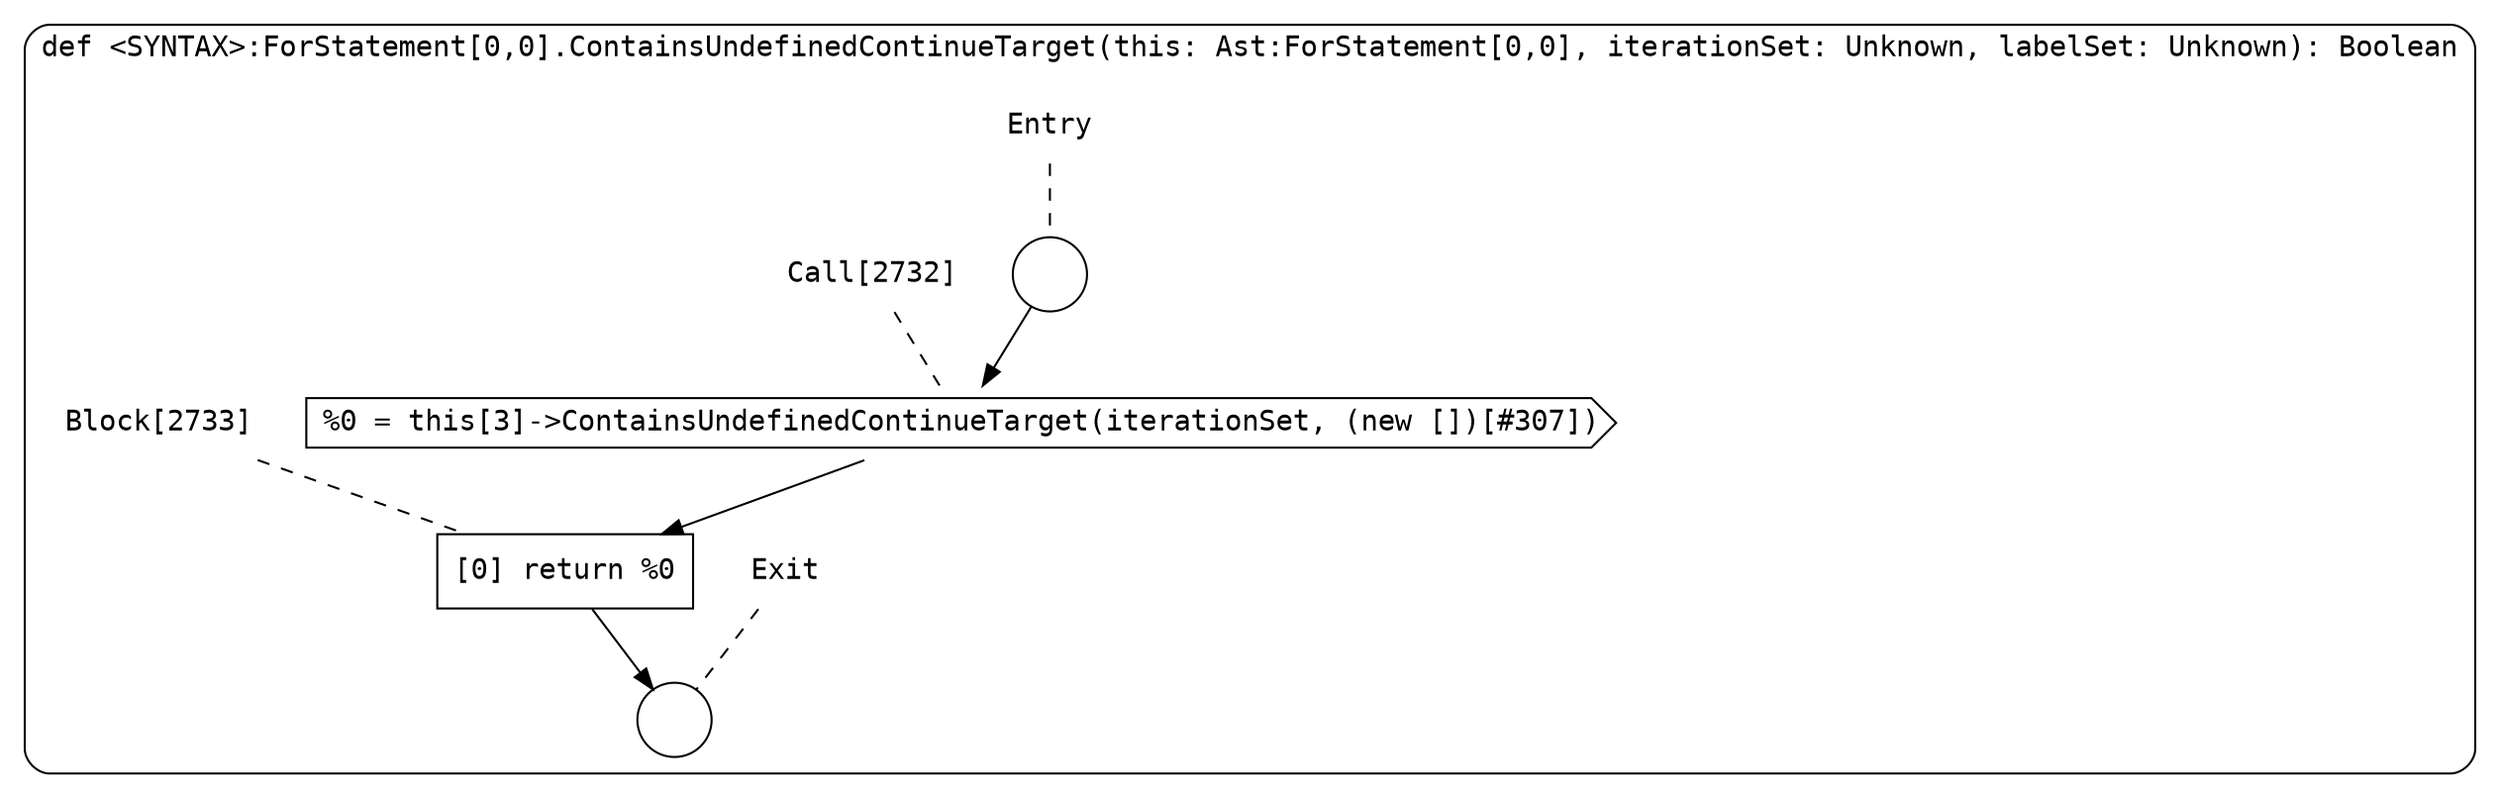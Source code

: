 digraph {
  graph [fontname = "Consolas"]
  node [fontname = "Consolas"]
  edge [fontname = "Consolas"]
  subgraph cluster620 {
    label = "def <SYNTAX>:ForStatement[0,0].ContainsUndefinedContinueTarget(this: Ast:ForStatement[0,0], iterationSet: Unknown, labelSet: Unknown): Boolean"
    style = rounded
    cluster620_entry_name [shape=none, label=<<font color="black">Entry</font>>]
    cluster620_entry_name -> cluster620_entry [arrowhead=none, color="black", style=dashed]
    cluster620_entry [shape=circle label=" " color="black" fillcolor="white" style=filled]
    cluster620_entry -> node2732 [color="black"]
    cluster620_exit_name [shape=none, label=<<font color="black">Exit</font>>]
    cluster620_exit_name -> cluster620_exit [arrowhead=none, color="black", style=dashed]
    cluster620_exit [shape=circle label=" " color="black" fillcolor="white" style=filled]
    node2732_name [shape=none, label=<<font color="black">Call[2732]</font>>]
    node2732_name -> node2732 [arrowhead=none, color="black", style=dashed]
    node2732 [shape=cds, label=<<font color="black">%0 = this[3]-&gt;ContainsUndefinedContinueTarget(iterationSet, (new [])[#307])</font>> color="black" fillcolor="white", style=filled]
    node2732 -> node2733 [color="black"]
    node2733_name [shape=none, label=<<font color="black">Block[2733]</font>>]
    node2733_name -> node2733 [arrowhead=none, color="black", style=dashed]
    node2733 [shape=box, label=<<font color="black">[0] return %0<BR ALIGN="LEFT"/></font>> color="black" fillcolor="white", style=filled]
    node2733 -> cluster620_exit [color="black"]
  }
}